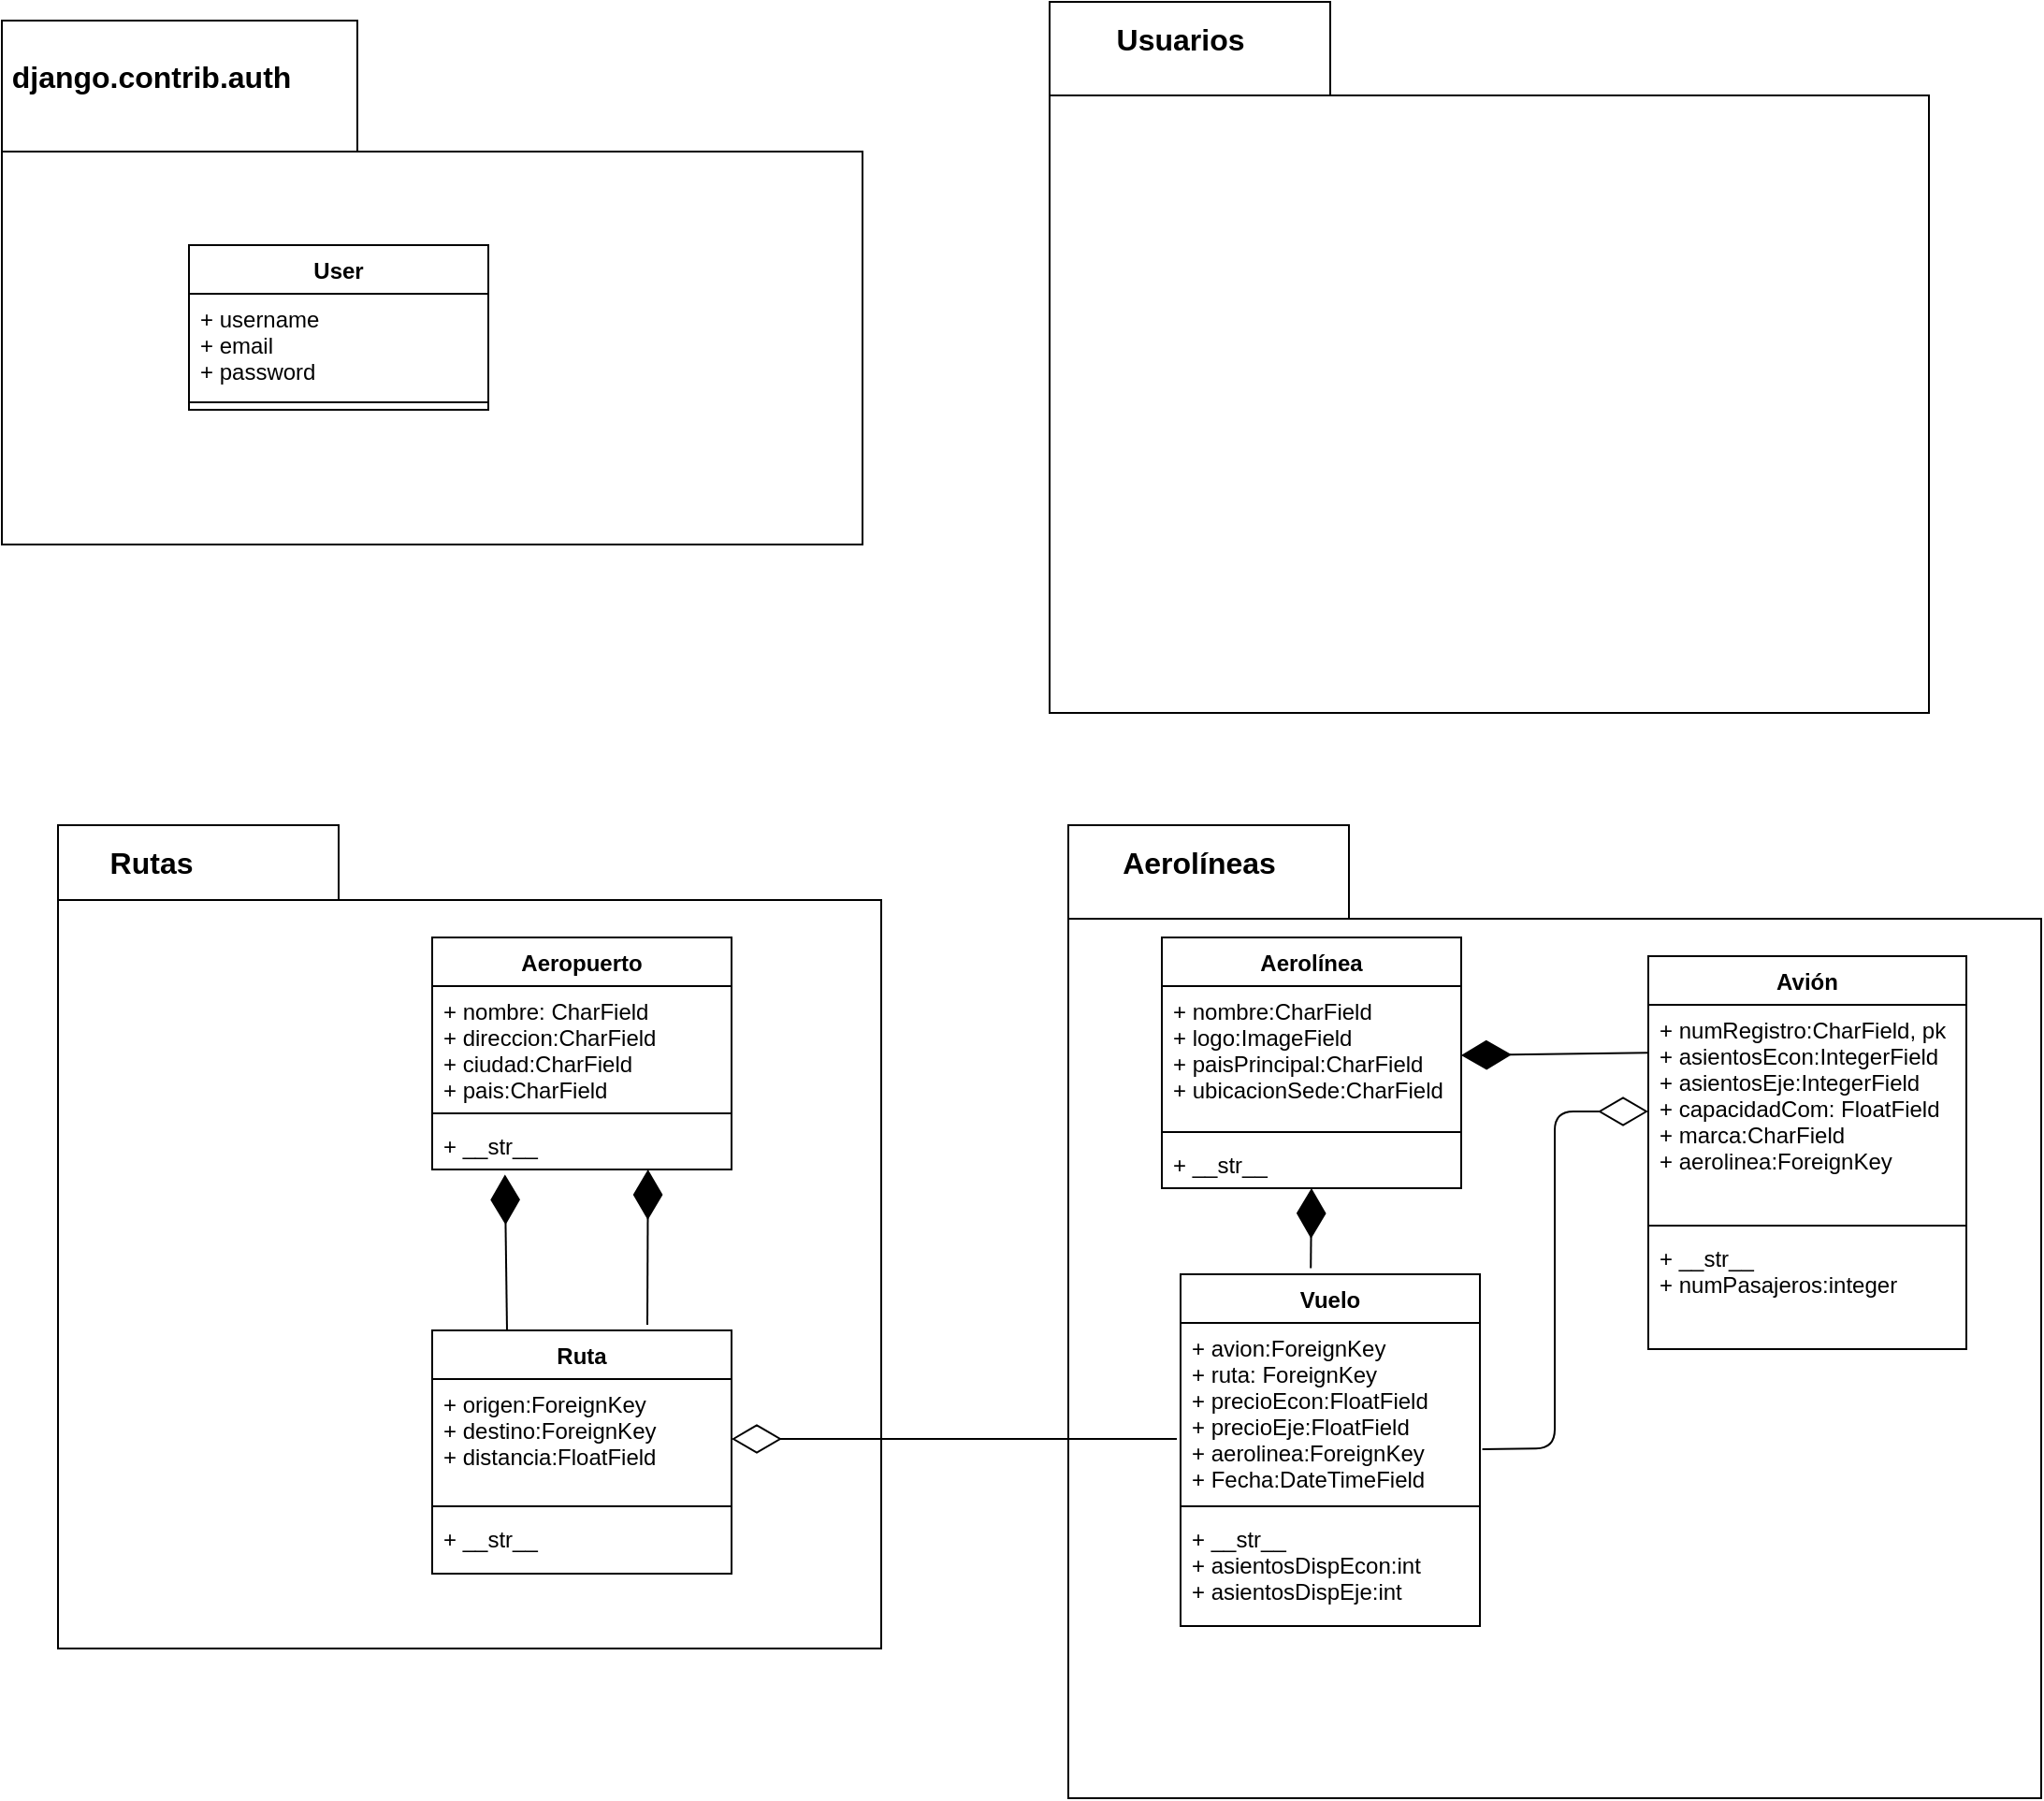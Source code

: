<mxfile version="15.3.1" type="device"><diagram id="SVTwofXNXzZsV5Xr5zq7" name="Page-1"><mxGraphModel dx="1303" dy="2354" grid="1" gridSize="10" guides="1" tooltips="1" connect="1" arrows="1" fold="1" page="1" pageScale="1" pageWidth="1169" pageHeight="1654" math="0" shadow="0"><root><mxCell id="0"/><mxCell id="1" parent="0"/><mxCell id="om69a5x6_G8Fvh3QrN1v-12" value="" style="shape=folder;fontStyle=1;spacingTop=10;tabWidth=150;tabHeight=40;tabPosition=left;html=1;fontSize=12;" vertex="1" parent="1"><mxGeometry x="180" y="170" width="440" height="440" as="geometry"/></mxCell><mxCell id="om69a5x6_G8Fvh3QrN1v-13" value="Rutas" style="text;html=1;strokeColor=none;fillColor=none;align=center;verticalAlign=middle;whiteSpace=wrap;rounded=0;fontSize=16;fontStyle=1" vertex="1" parent="1"><mxGeometry x="210" y="180" width="40" height="20" as="geometry"/></mxCell><mxCell id="om69a5x6_G8Fvh3QrN1v-14" value="Aeropuerto" style="swimlane;fontStyle=1;align=center;verticalAlign=top;childLayout=stackLayout;horizontal=1;startSize=26;horizontalStack=0;resizeParent=1;resizeParentMax=0;resizeLast=0;collapsible=1;marginBottom=0;fontSize=12;" vertex="1" parent="1"><mxGeometry x="380" y="230" width="160" height="124" as="geometry"/></mxCell><mxCell id="om69a5x6_G8Fvh3QrN1v-15" value="+ nombre: CharField&#xA;+ direccion:CharField&#xA;+ ciudad:CharField&#xA;+ pais:CharField&#xA;" style="text;strokeColor=none;fillColor=none;align=left;verticalAlign=top;spacingLeft=4;spacingRight=4;overflow=hidden;rotatable=0;points=[[0,0.5],[1,0.5]];portConstraint=eastwest;" vertex="1" parent="om69a5x6_G8Fvh3QrN1v-14"><mxGeometry y="26" width="160" height="64" as="geometry"/></mxCell><mxCell id="om69a5x6_G8Fvh3QrN1v-16" value="" style="line;strokeWidth=1;fillColor=none;align=left;verticalAlign=middle;spacingTop=-1;spacingLeft=3;spacingRight=3;rotatable=0;labelPosition=right;points=[];portConstraint=eastwest;" vertex="1" parent="om69a5x6_G8Fvh3QrN1v-14"><mxGeometry y="90" width="160" height="8" as="geometry"/></mxCell><mxCell id="om69a5x6_G8Fvh3QrN1v-17" value="+ __str__" style="text;strokeColor=none;fillColor=none;align=left;verticalAlign=top;spacingLeft=4;spacingRight=4;overflow=hidden;rotatable=0;points=[[0,0.5],[1,0.5]];portConstraint=eastwest;" vertex="1" parent="om69a5x6_G8Fvh3QrN1v-14"><mxGeometry y="98" width="160" height="26" as="geometry"/></mxCell><mxCell id="om69a5x6_G8Fvh3QrN1v-18" value="Ruta" style="swimlane;fontStyle=1;align=center;verticalAlign=top;childLayout=stackLayout;horizontal=1;startSize=26;horizontalStack=0;resizeParent=1;resizeParentMax=0;resizeLast=0;collapsible=1;marginBottom=0;fontSize=12;" vertex="1" parent="1"><mxGeometry x="380" y="440" width="160" height="130" as="geometry"/></mxCell><mxCell id="om69a5x6_G8Fvh3QrN1v-19" value="+ origen:ForeignKey&#xA;+ destino:ForeignKey&#xA;+ distancia:FloatField&#xA;" style="text;strokeColor=none;fillColor=none;align=left;verticalAlign=top;spacingLeft=4;spacingRight=4;overflow=hidden;rotatable=0;points=[[0,0.5],[1,0.5]];portConstraint=eastwest;" vertex="1" parent="om69a5x6_G8Fvh3QrN1v-18"><mxGeometry y="26" width="160" height="64" as="geometry"/></mxCell><mxCell id="om69a5x6_G8Fvh3QrN1v-20" value="" style="line;strokeWidth=1;fillColor=none;align=left;verticalAlign=middle;spacingTop=-1;spacingLeft=3;spacingRight=3;rotatable=0;labelPosition=right;points=[];portConstraint=eastwest;" vertex="1" parent="om69a5x6_G8Fvh3QrN1v-18"><mxGeometry y="90" width="160" height="8" as="geometry"/></mxCell><mxCell id="om69a5x6_G8Fvh3QrN1v-21" value="+ __str__" style="text;strokeColor=none;fillColor=none;align=left;verticalAlign=top;spacingLeft=4;spacingRight=4;overflow=hidden;rotatable=0;points=[[0,0.5],[1,0.5]];portConstraint=eastwest;" vertex="1" parent="om69a5x6_G8Fvh3QrN1v-18"><mxGeometry y="98" width="160" height="32" as="geometry"/></mxCell><mxCell id="om69a5x6_G8Fvh3QrN1v-22" value="" style="shape=folder;fontStyle=1;spacingTop=10;tabWidth=150;tabHeight=50;tabPosition=left;html=1;fontSize=12;" vertex="1" parent="1"><mxGeometry x="720" y="170" width="520" height="520" as="geometry"/></mxCell><mxCell id="om69a5x6_G8Fvh3QrN1v-23" value="Aerolíneas" style="text;html=1;strokeColor=none;fillColor=none;align=center;verticalAlign=middle;whiteSpace=wrap;rounded=0;fontSize=16;fontStyle=1" vertex="1" parent="1"><mxGeometry x="770" y="180" width="40" height="20" as="geometry"/></mxCell><mxCell id="om69a5x6_G8Fvh3QrN1v-24" value="Avión" style="swimlane;fontStyle=1;align=center;verticalAlign=top;childLayout=stackLayout;horizontal=1;startSize=26;horizontalStack=0;resizeParent=1;resizeParentMax=0;resizeLast=0;collapsible=1;marginBottom=0;fontSize=12;" vertex="1" parent="1"><mxGeometry x="1030" y="240" width="170" height="210" as="geometry"/></mxCell><mxCell id="om69a5x6_G8Fvh3QrN1v-25" value="+ numRegistro:CharField, pk&#xA;+ asientosEcon:IntegerField&#xA;+ asientosEje:IntegerField&#xA;+ capacidadCom: FloatField&#xA;+ marca:CharField&#xA;+ aerolinea:ForeignKey&#xA;" style="text;strokeColor=none;fillColor=none;align=left;verticalAlign=top;spacingLeft=4;spacingRight=4;overflow=hidden;rotatable=0;points=[[0,0.5],[1,0.5]];portConstraint=eastwest;" vertex="1" parent="om69a5x6_G8Fvh3QrN1v-24"><mxGeometry y="26" width="170" height="114" as="geometry"/></mxCell><mxCell id="om69a5x6_G8Fvh3QrN1v-26" value="" style="line;strokeWidth=1;fillColor=none;align=left;verticalAlign=middle;spacingTop=-1;spacingLeft=3;spacingRight=3;rotatable=0;labelPosition=right;points=[];portConstraint=eastwest;" vertex="1" parent="om69a5x6_G8Fvh3QrN1v-24"><mxGeometry y="140" width="170" height="8" as="geometry"/></mxCell><mxCell id="om69a5x6_G8Fvh3QrN1v-27" value="+ __str__&#xA;+ numPasajeros:integer&#xA;&#xA;" style="text;strokeColor=none;fillColor=none;align=left;verticalAlign=top;spacingLeft=4;spacingRight=4;overflow=hidden;rotatable=0;points=[[0,0.5],[1,0.5]];portConstraint=eastwest;" vertex="1" parent="om69a5x6_G8Fvh3QrN1v-24"><mxGeometry y="148" width="170" height="62" as="geometry"/></mxCell><mxCell id="om69a5x6_G8Fvh3QrN1v-29" value="Aerolínea" style="swimlane;fontStyle=1;align=center;verticalAlign=top;childLayout=stackLayout;horizontal=1;startSize=26;horizontalStack=0;resizeParent=1;resizeParentMax=0;resizeLast=0;collapsible=1;marginBottom=0;fontSize=12;" vertex="1" parent="1"><mxGeometry x="770" y="230" width="160" height="134" as="geometry"/></mxCell><mxCell id="om69a5x6_G8Fvh3QrN1v-30" value="+ nombre:CharField&#xA;+ logo:ImageField&#xA;+ paisPrincipal:CharField&#xA;+ ubicacionSede:CharField&#xA;" style="text;strokeColor=none;fillColor=none;align=left;verticalAlign=top;spacingLeft=4;spacingRight=4;overflow=hidden;rotatable=0;points=[[0,0.5],[1,0.5]];portConstraint=eastwest;" vertex="1" parent="om69a5x6_G8Fvh3QrN1v-29"><mxGeometry y="26" width="160" height="74" as="geometry"/></mxCell><mxCell id="om69a5x6_G8Fvh3QrN1v-31" value="" style="line;strokeWidth=1;fillColor=none;align=left;verticalAlign=middle;spacingTop=-1;spacingLeft=3;spacingRight=3;rotatable=0;labelPosition=right;points=[];portConstraint=eastwest;" vertex="1" parent="om69a5x6_G8Fvh3QrN1v-29"><mxGeometry y="100" width="160" height="8" as="geometry"/></mxCell><mxCell id="om69a5x6_G8Fvh3QrN1v-32" value="+ __str__" style="text;strokeColor=none;fillColor=none;align=left;verticalAlign=top;spacingLeft=4;spacingRight=4;overflow=hidden;rotatable=0;points=[[0,0.5],[1,0.5]];portConstraint=eastwest;" vertex="1" parent="om69a5x6_G8Fvh3QrN1v-29"><mxGeometry y="108" width="160" height="26" as="geometry"/></mxCell><mxCell id="om69a5x6_G8Fvh3QrN1v-33" value="Vuelo" style="swimlane;fontStyle=1;align=center;verticalAlign=top;childLayout=stackLayout;horizontal=1;startSize=26;horizontalStack=0;resizeParent=1;resizeParentMax=0;resizeLast=0;collapsible=1;marginBottom=0;fontSize=12;" vertex="1" parent="1"><mxGeometry x="780" y="410" width="160" height="188" as="geometry"/></mxCell><mxCell id="om69a5x6_G8Fvh3QrN1v-34" value="+ avion:ForeignKey&#xA;+ ruta: ForeignKey&#xA;+ precioEcon:FloatField&#xA;+ precioEje:FloatField&#xA;+ aerolinea:ForeignKey&#xA;+  Fecha:DateTimeField&#xA;&#xA;" style="text;strokeColor=none;fillColor=none;align=left;verticalAlign=top;spacingLeft=4;spacingRight=4;overflow=hidden;rotatable=0;points=[[0,0.5],[1,0.5]];portConstraint=eastwest;" vertex="1" parent="om69a5x6_G8Fvh3QrN1v-33"><mxGeometry y="26" width="160" height="94" as="geometry"/></mxCell><mxCell id="om69a5x6_G8Fvh3QrN1v-35" value="" style="line;strokeWidth=1;fillColor=none;align=left;verticalAlign=middle;spacingTop=-1;spacingLeft=3;spacingRight=3;rotatable=0;labelPosition=right;points=[];portConstraint=eastwest;" vertex="1" parent="om69a5x6_G8Fvh3QrN1v-33"><mxGeometry y="120" width="160" height="8" as="geometry"/></mxCell><mxCell id="om69a5x6_G8Fvh3QrN1v-36" value="+ __str__&#xA;+ asientosDispEcon:int&#xA;+ asientosDispEje:int" style="text;strokeColor=none;fillColor=none;align=left;verticalAlign=top;spacingLeft=4;spacingRight=4;overflow=hidden;rotatable=0;points=[[0,0.5],[1,0.5]];portConstraint=eastwest;" vertex="1" parent="om69a5x6_G8Fvh3QrN1v-33"><mxGeometry y="128" width="160" height="60" as="geometry"/></mxCell><mxCell id="om69a5x6_G8Fvh3QrN1v-38" value="" style="shape=folder;fontStyle=1;spacingTop=10;tabWidth=150;tabHeight=50;tabPosition=left;html=1;fontSize=12;" vertex="1" parent="1"><mxGeometry x="710" y="-270" width="470" height="380" as="geometry"/></mxCell><mxCell id="om69a5x6_G8Fvh3QrN1v-39" value="Usuarios" style="text;html=1;strokeColor=none;fillColor=none;align=center;verticalAlign=middle;whiteSpace=wrap;rounded=0;fontSize=16;fontStyle=1" vertex="1" parent="1"><mxGeometry x="760" y="-260" width="40" height="20" as="geometry"/></mxCell><mxCell id="om69a5x6_G8Fvh3QrN1v-45" value="" style="shape=folder;fontStyle=1;spacingTop=10;tabWidth=190;tabHeight=70;tabPosition=left;html=1;fontSize=12;" vertex="1" parent="1"><mxGeometry x="150" y="-260" width="460" height="280" as="geometry"/></mxCell><mxCell id="om69a5x6_G8Fvh3QrN1v-46" value="django.contrib.auth" style="text;html=1;strokeColor=none;fillColor=none;align=center;verticalAlign=middle;whiteSpace=wrap;rounded=0;fontSize=16;fontStyle=1" vertex="1" parent="1"><mxGeometry x="210" y="-240" width="40" height="20" as="geometry"/></mxCell><mxCell id="om69a5x6_G8Fvh3QrN1v-49" value="User" style="swimlane;fontStyle=1;align=center;verticalAlign=top;childLayout=stackLayout;horizontal=1;startSize=26;horizontalStack=0;resizeParent=1;resizeParentMax=0;resizeLast=0;collapsible=1;marginBottom=0;fontSize=12;" vertex="1" parent="1"><mxGeometry x="250" y="-140" width="160" height="88" as="geometry"/></mxCell><mxCell id="om69a5x6_G8Fvh3QrN1v-50" value="+ username&#xA;+ email&#xA;+ password&#xA;" style="text;strokeColor=none;fillColor=none;align=left;verticalAlign=top;spacingLeft=4;spacingRight=4;overflow=hidden;rotatable=0;points=[[0,0.5],[1,0.5]];portConstraint=eastwest;" vertex="1" parent="om69a5x6_G8Fvh3QrN1v-49"><mxGeometry y="26" width="160" height="54" as="geometry"/></mxCell><mxCell id="om69a5x6_G8Fvh3QrN1v-51" value="" style="line;strokeWidth=1;fillColor=none;align=left;verticalAlign=middle;spacingTop=-1;spacingLeft=3;spacingRight=3;rotatable=0;labelPosition=right;points=[];portConstraint=eastwest;" vertex="1" parent="om69a5x6_G8Fvh3QrN1v-49"><mxGeometry y="80" width="160" height="8" as="geometry"/></mxCell><mxCell id="om69a5x6_G8Fvh3QrN1v-53" value="" style="endArrow=diamondThin;endFill=1;endSize=24;html=1;fontSize=12;entryX=0.5;entryY=1;entryDx=0;entryDy=0;exitX=0.435;exitY=-0.017;exitDx=0;exitDy=0;exitPerimeter=0;" edge="1" parent="1" source="om69a5x6_G8Fvh3QrN1v-33" target="om69a5x6_G8Fvh3QrN1v-29"><mxGeometry width="160" relative="1" as="geometry"><mxPoint x="600" y="380" as="sourcePoint"/><mxPoint x="760" y="380" as="targetPoint"/></mxGeometry></mxCell><mxCell id="om69a5x6_G8Fvh3QrN1v-56" value="" style="endArrow=diamondThin;endFill=1;endSize=24;html=1;fontSize=12;entryX=1;entryY=0.5;entryDx=0;entryDy=0;exitX=-0.001;exitY=0.225;exitDx=0;exitDy=0;exitPerimeter=0;" edge="1" parent="1" source="om69a5x6_G8Fvh3QrN1v-25" target="om69a5x6_G8Fvh3QrN1v-30"><mxGeometry width="160" relative="1" as="geometry"><mxPoint x="720" y="490" as="sourcePoint"/><mxPoint x="880" y="490" as="targetPoint"/></mxGeometry></mxCell><mxCell id="om69a5x6_G8Fvh3QrN1v-57" value="" style="endArrow=diamondThin;endFill=0;endSize=24;html=1;fontSize=12;entryX=1;entryY=0.5;entryDx=0;entryDy=0;" edge="1" parent="1" target="om69a5x6_G8Fvh3QrN1v-19"><mxGeometry width="160" relative="1" as="geometry"><mxPoint x="778" y="498" as="sourcePoint"/><mxPoint x="850" y="400" as="targetPoint"/></mxGeometry></mxCell><mxCell id="om69a5x6_G8Fvh3QrN1v-58" value="" style="endArrow=diamondThin;endFill=1;endSize=24;html=1;fontSize=12;entryX=0.243;entryY=1.104;entryDx=0;entryDy=0;entryPerimeter=0;" edge="1" parent="1" target="om69a5x6_G8Fvh3QrN1v-17"><mxGeometry width="160" relative="1" as="geometry"><mxPoint x="420" y="440" as="sourcePoint"/><mxPoint x="820" y="400" as="targetPoint"/></mxGeometry></mxCell><mxCell id="om69a5x6_G8Fvh3QrN1v-59" value="" style="endArrow=diamondThin;endFill=1;endSize=24;html=1;fontSize=12;entryX=0.721;entryY=1;entryDx=0;entryDy=0;entryPerimeter=0;" edge="1" parent="1" target="om69a5x6_G8Fvh3QrN1v-17"><mxGeometry width="160" relative="1" as="geometry"><mxPoint x="495" y="437" as="sourcePoint"/><mxPoint x="820" y="400" as="targetPoint"/></mxGeometry></mxCell><mxCell id="om69a5x6_G8Fvh3QrN1v-60" value="" style="endArrow=diamondThin;endFill=0;endSize=24;html=1;fontSize=12;entryX=0;entryY=0.5;entryDx=0;entryDy=0;exitX=1.008;exitY=0.718;exitDx=0;exitDy=0;exitPerimeter=0;" edge="1" parent="1" source="om69a5x6_G8Fvh3QrN1v-34" target="om69a5x6_G8Fvh3QrN1v-25"><mxGeometry width="160" relative="1" as="geometry"><mxPoint x="610" y="560" as="sourcePoint"/><mxPoint x="770" y="560" as="targetPoint"/><Array as="points"><mxPoint x="980" y="503"/><mxPoint x="980" y="323"/></Array></mxGeometry></mxCell></root></mxGraphModel></diagram></mxfile>